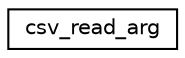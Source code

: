 digraph "Graphical Class Hierarchy"
{
  edge [fontname="Helvetica",fontsize="10",labelfontname="Helvetica",labelfontsize="10"];
  node [fontname="Helvetica",fontsize="10",shape=record];
  rankdir="LR";
  Node1 [label="csv_read_arg",height=0.2,width=0.4,color="black", fillcolor="white", style="filled",URL="$structcsv__read__arg.html"];
}

